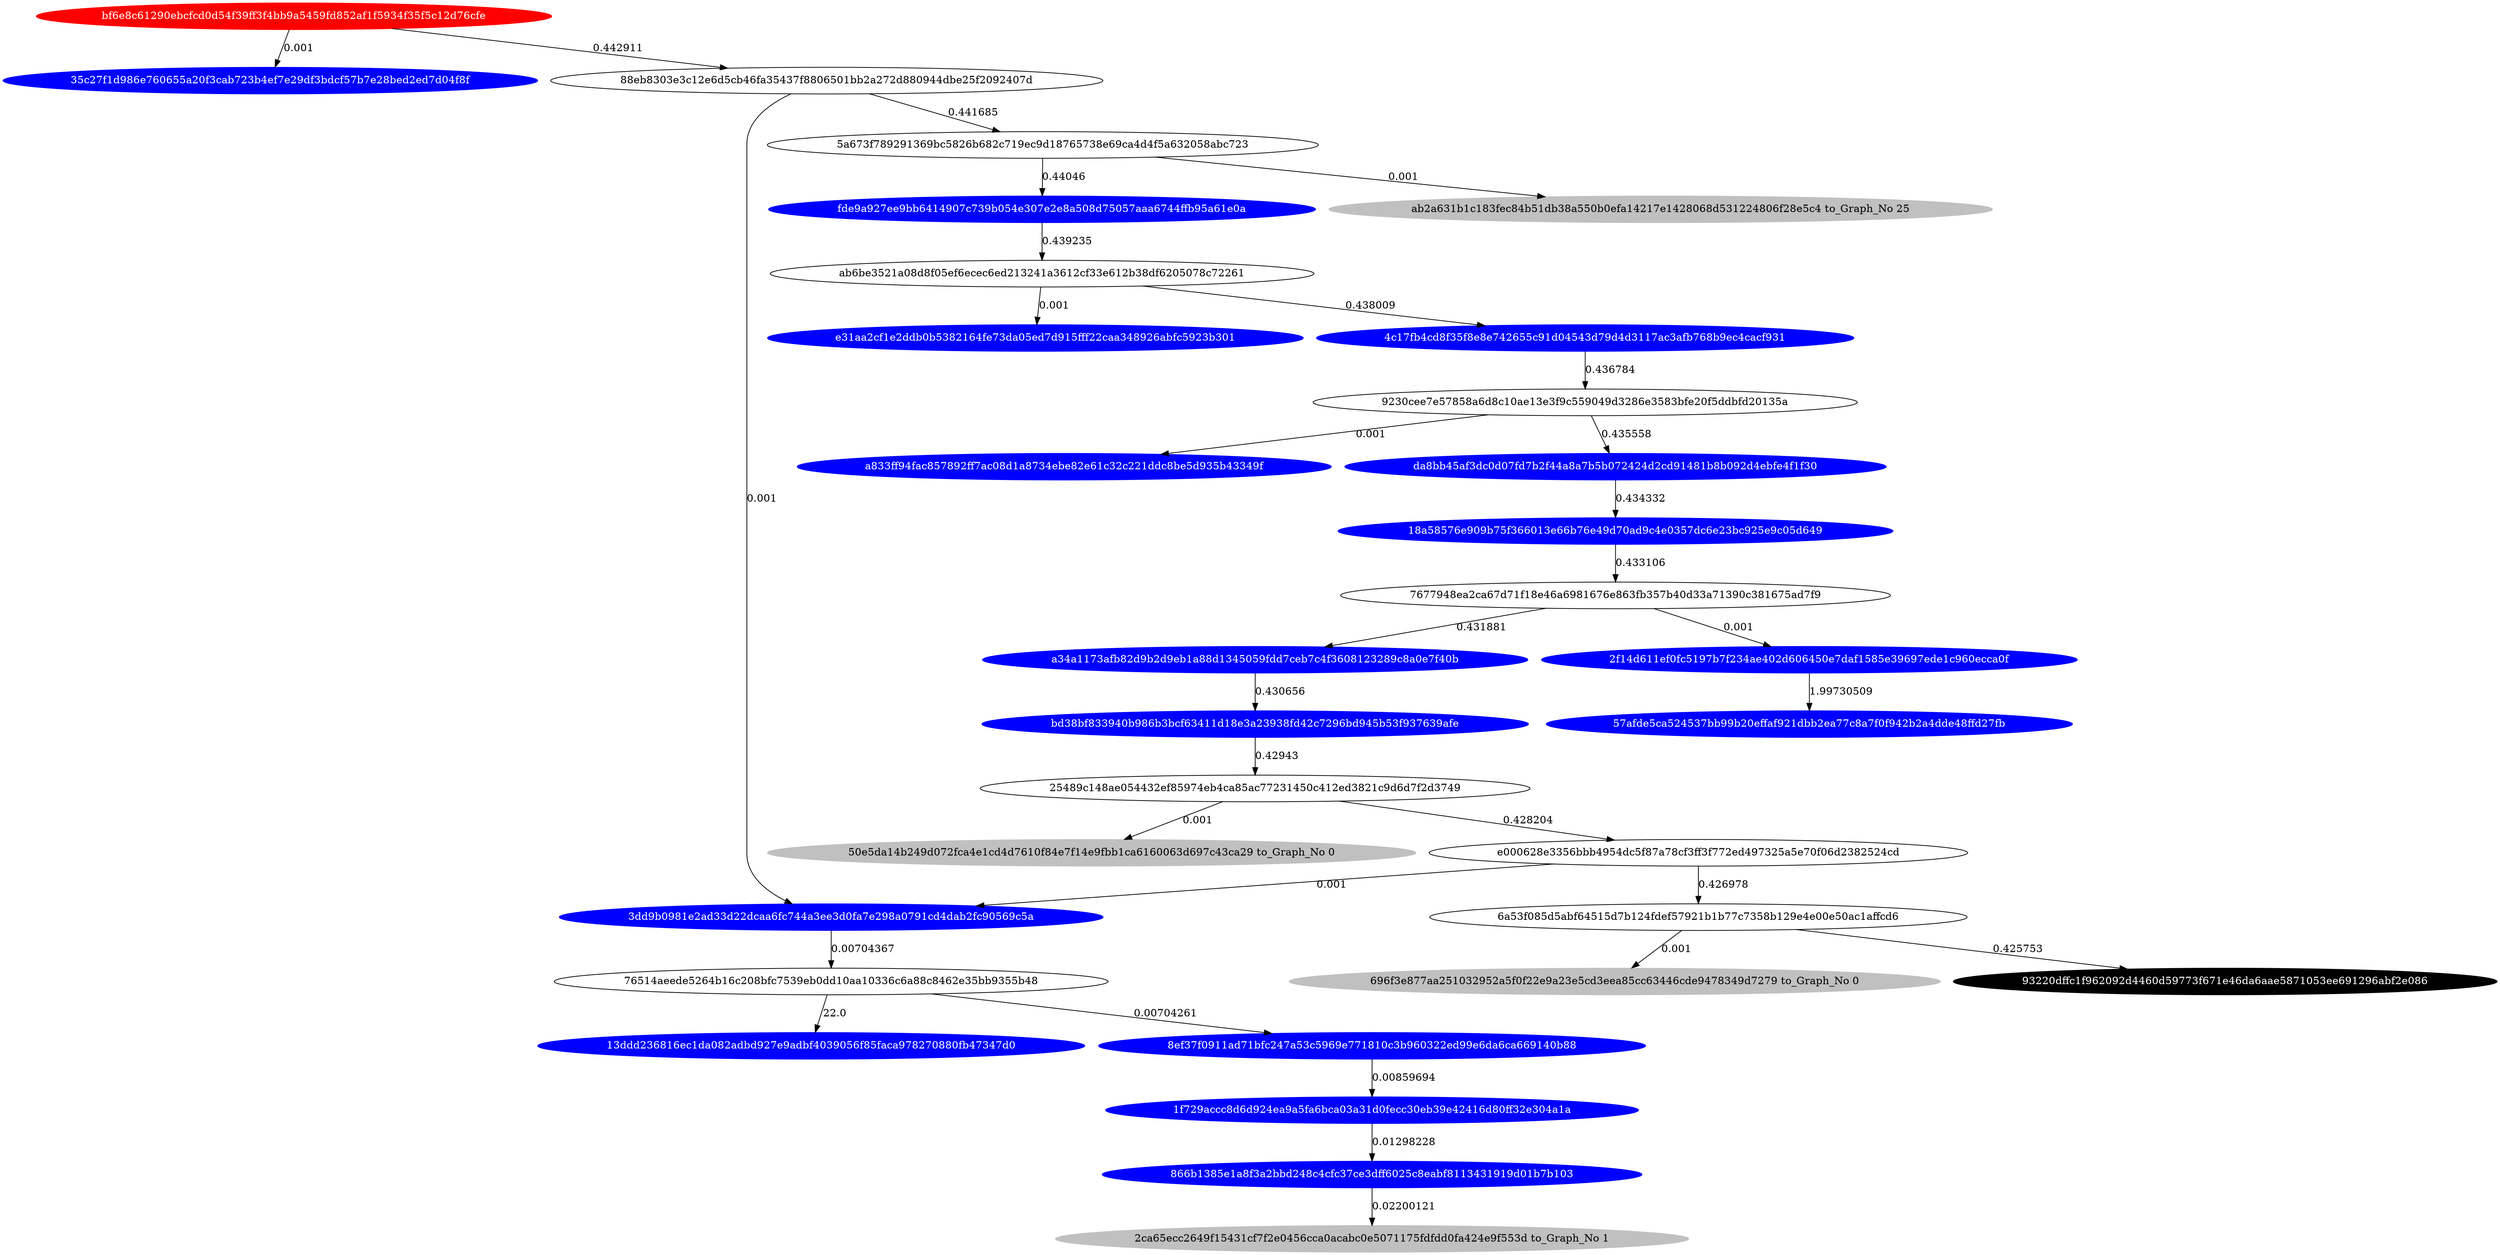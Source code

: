 digraph G{rankdir=TB;layout=dot;
"bf6e8c61290ebcfcd0d54f39ff3f4bb9a5459fd852af1f5934f35f5c12d76cfe" [style="solid,filled",color=red,fontcolor=white];
"e31aa2cf1e2ddb0b5382164fe73da05ed7d915fff22caa348926abfc5923b301" [style="solid,filled",color=blue,fontcolor=white];
"57afde5ca524537bb99b20effaf921dbb2ea77c8a7f0f942b2a4dde48ffd27fb" [style="solid,filled",color=blue,fontcolor=white];
"18a58576e909b75f366013e66b76e49d70ad9c4e0357dc6e23bc925e9c05d649" [style="solid,filled",color=blue,fontcolor=white];
"3dd9b0981e2ad33d22dcaa6fc744a3ee3d0fa7e298a0791cd4dab2fc90569c5a" [style="solid,filled",color=blue,fontcolor=white];
"a833ff94fac857892ff7ac08d1a8734ebe82e61c32c221ddc8be5d935b43349f" [style="solid,filled",color=blue,fontcolor=white];
"a34a1173afb82d9b2d9eb1a88d1345059fdd7ceb7c4f3608123289c8a0e7f40b" [style="solid,filled",color=blue,fontcolor=white];
"696f3e877aa251032952a5f0f22e9a23e5cd3eea85cc63446cde9478349d7279" [style="solid,filled",color=gray,fontcolor=black,label= "696f3e877aa251032952a5f0f22e9a23e5cd3eea85cc63446cde9478349d7279 to_Graph_No 0"];
"50e5da14b249d072fca4e1cd4d7610f84e7f14e9fbb1ca6160063d697c43ca29" [style="solid,filled",color=gray,fontcolor=black,label= "50e5da14b249d072fca4e1cd4d7610f84e7f14e9fbb1ca6160063d697c43ca29 to_Graph_No 0"];
"da8bb45af3dc0d07fd7b2f44a8a7b5b072424d2cd91481b8b092d4ebfe4f1f30" [style="solid,filled",color=blue,fontcolor=white];
"2ca65ecc2649f15431cf7f2e0456cca0acabc0e5071175fdfdd0fa424e9f553d" [style="solid,filled",color=gray,fontcolor=black,label= "2ca65ecc2649f15431cf7f2e0456cca0acabc0e5071175fdfdd0fa424e9f553d to_Graph_No 1"];
"bd38bf833940b986b3bcf63411d18e3a23938fd42c7296bd945b53f937639afe" [style="solid,filled",color=blue,fontcolor=white];
"4c17fb4cd8f35f8e8e742655c91d04543d79d4d3117ac3afb768b9ec4cacf931" [style="solid,filled",color=blue,fontcolor=white];
"fde9a927ee9bb6414907c739b054e307e2e8a508d75057aaa6744ffb95a61e0a" [style="solid,filled",color=blue,fontcolor=white];
"1f729accc8d6d924ea9a5fa6bca03a31d0fecc30eb39e42416d80ff32e304a1a" [style="solid,filled",color=blue,fontcolor=white];
"93220dffc1f962092d4460d59773f671e46da6aae5871053ee691296abf2e086" [style="solid,filled",color=black,fontcolor=white];
"866b1385e1a8f3a2bbd248c4cfc37ce3dff6025c8eabf8113431919d01b7b103" [style="solid,filled",color=blue,fontcolor=white];
"ab2a631b1c183fec84b51db38a550b0efa14217e1428068d531224806f28e5c4" [style="solid,filled",color=gray,fontcolor=black,label= "ab2a631b1c183fec84b51db38a550b0efa14217e1428068d531224806f28e5c4 to_Graph_No 25"];
"2f14d611ef0fc5197b7f234ae402d606450e7daf1585e39697ede1c960ecca0f" [style="solid,filled",color=blue,fontcolor=white];
"13ddd236816ec1da082adbd927e9adbf4039056f85faca978270880fb47347d0" [style="solid,filled",color=blue,fontcolor=white];
"35c27f1d986e760655a20f3cab723b4ef7e29df3bdcf57b7e28bed2ed7d04f8f" [style="solid,filled",color=blue,fontcolor=white];
"8ef37f0911ad71bfc247a53c5969e771810c3b960322ed99e6da6ca669140b88" [style="solid,filled",color=blue,fontcolor=white];
"76514aeede5264b16c208bfc7539eb0dd10aa10336c6a88c8462e35bb9355b48" -> "13ddd236816ec1da082adbd927e9adbf4039056f85faca978270880fb47347d0" [label=22.0];
"18a58576e909b75f366013e66b76e49d70ad9c4e0357dc6e23bc925e9c05d649" -> "7677948ea2ca67d71f18e46a6981676e863fb357b40d33a71390c381675ad7f9" [label=0.433106];
"bf6e8c61290ebcfcd0d54f39ff3f4bb9a5459fd852af1f5934f35f5c12d76cfe" -> "35c27f1d986e760655a20f3cab723b4ef7e29df3bdcf57b7e28bed2ed7d04f8f" [label=0.001];
"bf6e8c61290ebcfcd0d54f39ff3f4bb9a5459fd852af1f5934f35f5c12d76cfe" -> "88eb8303e3c12e6d5cb46fa35437f8806501bb2a272d880944dbe25f2092407d" [label=0.442911];
"8ef37f0911ad71bfc247a53c5969e771810c3b960322ed99e6da6ca669140b88" -> "1f729accc8d6d924ea9a5fa6bca03a31d0fecc30eb39e42416d80ff32e304a1a" [label=0.00859694];
"866b1385e1a8f3a2bbd248c4cfc37ce3dff6025c8eabf8113431919d01b7b103" -> "2ca65ecc2649f15431cf7f2e0456cca0acabc0e5071175fdfdd0fa424e9f553d" [label=0.02200121];
"a34a1173afb82d9b2d9eb1a88d1345059fdd7ceb7c4f3608123289c8a0e7f40b" -> "bd38bf833940b986b3bcf63411d18e3a23938fd42c7296bd945b53f937639afe" [label=0.430656];
"fde9a927ee9bb6414907c739b054e307e2e8a508d75057aaa6744ffb95a61e0a" -> "ab6be3521a08d8f05ef6ecec6ed213241a3612cf33e612b38df6205078c72261" [label=0.439235];
"5a673f789291369bc5826b682c719ec9d18765738e69ca4d4f5a632058abc723" -> "ab2a631b1c183fec84b51db38a550b0efa14217e1428068d531224806f28e5c4" [label=0.001];
"6a53f085d5abf64515d7b124fdef57921b1b77c7358b129e4e00e50ac1affcd6" -> "696f3e877aa251032952a5f0f22e9a23e5cd3eea85cc63446cde9478349d7279" [label=0.001];
"ab6be3521a08d8f05ef6ecec6ed213241a3612cf33e612b38df6205078c72261" -> "e31aa2cf1e2ddb0b5382164fe73da05ed7d915fff22caa348926abfc5923b301" [label=0.001];
"2f14d611ef0fc5197b7f234ae402d606450e7daf1585e39697ede1c960ecca0f" -> "57afde5ca524537bb99b20effaf921dbb2ea77c8a7f0f942b2a4dde48ffd27fb" [label=1.99730509];
"5a673f789291369bc5826b682c719ec9d18765738e69ca4d4f5a632058abc723" -> "fde9a927ee9bb6414907c739b054e307e2e8a508d75057aaa6744ffb95a61e0a" [label=0.44046];
"1f729accc8d6d924ea9a5fa6bca03a31d0fecc30eb39e42416d80ff32e304a1a" -> "866b1385e1a8f3a2bbd248c4cfc37ce3dff6025c8eabf8113431919d01b7b103" [label=0.01298228];
"88eb8303e3c12e6d5cb46fa35437f8806501bb2a272d880944dbe25f2092407d" -> "5a673f789291369bc5826b682c719ec9d18765738e69ca4d4f5a632058abc723" [label=0.441685];
"6a53f085d5abf64515d7b124fdef57921b1b77c7358b129e4e00e50ac1affcd6" -> "93220dffc1f962092d4460d59773f671e46da6aae5871053ee691296abf2e086" [label=0.425753];
"7677948ea2ca67d71f18e46a6981676e863fb357b40d33a71390c381675ad7f9" -> "2f14d611ef0fc5197b7f234ae402d606450e7daf1585e39697ede1c960ecca0f" [label=0.001];
"7677948ea2ca67d71f18e46a6981676e863fb357b40d33a71390c381675ad7f9" -> "a34a1173afb82d9b2d9eb1a88d1345059fdd7ceb7c4f3608123289c8a0e7f40b" [label=0.431881];
"ab6be3521a08d8f05ef6ecec6ed213241a3612cf33e612b38df6205078c72261" -> "4c17fb4cd8f35f8e8e742655c91d04543d79d4d3117ac3afb768b9ec4cacf931" [label=0.438009];
"25489c148ae054432ef85974eb4ca85ac77231450c412ed3821c9d6d7f2d3749" -> "50e5da14b249d072fca4e1cd4d7610f84e7f14e9fbb1ca6160063d697c43ca29" [label=0.001];
"25489c148ae054432ef85974eb4ca85ac77231450c412ed3821c9d6d7f2d3749" -> "e000628e3356bbb4954dc5f87a78cf3ff3f772ed497325a5e70f06d2382524cd" [label=0.428204];
"4c17fb4cd8f35f8e8e742655c91d04543d79d4d3117ac3afb768b9ec4cacf931" -> "9230cee7e57858a6d8c10ae13e3f9c559049d3286e3583bfe20f5ddbfd20135a" [label=0.436784];
"9230cee7e57858a6d8c10ae13e3f9c559049d3286e3583bfe20f5ddbfd20135a" -> "da8bb45af3dc0d07fd7b2f44a8a7b5b072424d2cd91481b8b092d4ebfe4f1f30" [label=0.435558];
"76514aeede5264b16c208bfc7539eb0dd10aa10336c6a88c8462e35bb9355b48" -> "8ef37f0911ad71bfc247a53c5969e771810c3b960322ed99e6da6ca669140b88" [label=0.00704261];
"9230cee7e57858a6d8c10ae13e3f9c559049d3286e3583bfe20f5ddbfd20135a" -> "a833ff94fac857892ff7ac08d1a8734ebe82e61c32c221ddc8be5d935b43349f" [label=0.001];
"88eb8303e3c12e6d5cb46fa35437f8806501bb2a272d880944dbe25f2092407d" -> "3dd9b0981e2ad33d22dcaa6fc744a3ee3d0fa7e298a0791cd4dab2fc90569c5a" [label=0.001];
"e000628e3356bbb4954dc5f87a78cf3ff3f772ed497325a5e70f06d2382524cd" -> "6a53f085d5abf64515d7b124fdef57921b1b77c7358b129e4e00e50ac1affcd6" [label=0.426978];
"e000628e3356bbb4954dc5f87a78cf3ff3f772ed497325a5e70f06d2382524cd" -> "3dd9b0981e2ad33d22dcaa6fc744a3ee3d0fa7e298a0791cd4dab2fc90569c5a" [label=0.001];
"da8bb45af3dc0d07fd7b2f44a8a7b5b072424d2cd91481b8b092d4ebfe4f1f30" -> "18a58576e909b75f366013e66b76e49d70ad9c4e0357dc6e23bc925e9c05d649" [label=0.434332];
"3dd9b0981e2ad33d22dcaa6fc744a3ee3d0fa7e298a0791cd4dab2fc90569c5a" -> "76514aeede5264b16c208bfc7539eb0dd10aa10336c6a88c8462e35bb9355b48" [label=0.00704367];
"bd38bf833940b986b3bcf63411d18e3a23938fd42c7296bd945b53f937639afe" -> "25489c148ae054432ef85974eb4ca85ac77231450c412ed3821c9d6d7f2d3749" [label=0.42943];
}